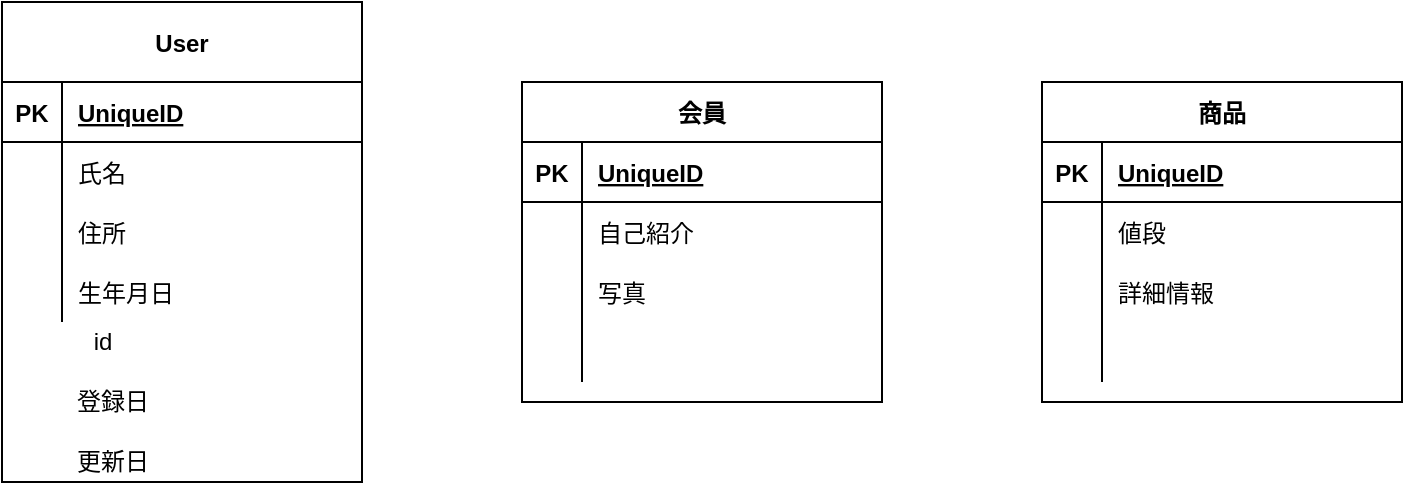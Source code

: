 <mxfile version="14.1.1" type="github">
  <diagram id="QkHZuWdcmFSUTzUoueu6" name="Page-1">
    <mxGraphModel dx="946" dy="646" grid="1" gridSize="10" guides="1" tooltips="1" connect="1" arrows="1" fold="1" page="1" pageScale="1" pageWidth="827" pageHeight="1169" math="0" shadow="0">
      <root>
        <mxCell id="0" />
        <mxCell id="1" parent="0" />
        <mxCell id="I6BuJZISgM51fVzHt2Yi-1" value="User" style="shape=table;startSize=40;container=1;collapsible=1;childLayout=tableLayout;fixedRows=1;rowLines=0;fontStyle=1;align=center;resizeLast=1;" vertex="1" parent="1">
          <mxGeometry x="80" y="40" width="180" height="240" as="geometry">
            <mxRectangle x="80" y="40" width="60" height="30" as="alternateBounds" />
          </mxGeometry>
        </mxCell>
        <mxCell id="I6BuJZISgM51fVzHt2Yi-2" value="" style="shape=partialRectangle;collapsible=0;dropTarget=0;pointerEvents=0;fillColor=none;top=0;left=0;bottom=1;right=0;points=[[0,0.5],[1,0.5]];portConstraint=eastwest;" vertex="1" parent="I6BuJZISgM51fVzHt2Yi-1">
          <mxGeometry y="40" width="180" height="30" as="geometry" />
        </mxCell>
        <mxCell id="I6BuJZISgM51fVzHt2Yi-3" value="PK" style="shape=partialRectangle;connectable=0;fillColor=none;top=0;left=0;bottom=0;right=0;fontStyle=1;overflow=hidden;" vertex="1" parent="I6BuJZISgM51fVzHt2Yi-2">
          <mxGeometry width="30" height="30" as="geometry" />
        </mxCell>
        <mxCell id="I6BuJZISgM51fVzHt2Yi-4" value="UniqueID" style="shape=partialRectangle;connectable=0;fillColor=none;top=0;left=0;bottom=0;right=0;align=left;spacingLeft=6;fontStyle=5;overflow=hidden;" vertex="1" parent="I6BuJZISgM51fVzHt2Yi-2">
          <mxGeometry x="30" width="150" height="30" as="geometry" />
        </mxCell>
        <mxCell id="I6BuJZISgM51fVzHt2Yi-5" value="" style="shape=partialRectangle;collapsible=0;dropTarget=0;pointerEvents=0;fillColor=none;top=0;left=0;bottom=0;right=0;points=[[0,0.5],[1,0.5]];portConstraint=eastwest;" vertex="1" parent="I6BuJZISgM51fVzHt2Yi-1">
          <mxGeometry y="70" width="180" height="30" as="geometry" />
        </mxCell>
        <mxCell id="I6BuJZISgM51fVzHt2Yi-6" value="" style="shape=partialRectangle;connectable=0;fillColor=none;top=0;left=0;bottom=0;right=0;editable=1;overflow=hidden;" vertex="1" parent="I6BuJZISgM51fVzHt2Yi-5">
          <mxGeometry width="30" height="30" as="geometry" />
        </mxCell>
        <mxCell id="I6BuJZISgM51fVzHt2Yi-7" value="氏名" style="shape=partialRectangle;connectable=0;fillColor=none;top=0;left=0;bottom=0;right=0;align=left;spacingLeft=6;overflow=hidden;" vertex="1" parent="I6BuJZISgM51fVzHt2Yi-5">
          <mxGeometry x="30" width="150" height="30" as="geometry" />
        </mxCell>
        <mxCell id="I6BuJZISgM51fVzHt2Yi-8" value="" style="shape=partialRectangle;collapsible=0;dropTarget=0;pointerEvents=0;fillColor=none;top=0;left=0;bottom=0;right=0;points=[[0,0.5],[1,0.5]];portConstraint=eastwest;" vertex="1" parent="I6BuJZISgM51fVzHt2Yi-1">
          <mxGeometry y="100" width="180" height="30" as="geometry" />
        </mxCell>
        <mxCell id="I6BuJZISgM51fVzHt2Yi-9" value="" style="shape=partialRectangle;connectable=0;fillColor=none;top=0;left=0;bottom=0;right=0;editable=1;overflow=hidden;" vertex="1" parent="I6BuJZISgM51fVzHt2Yi-8">
          <mxGeometry width="30" height="30" as="geometry" />
        </mxCell>
        <mxCell id="I6BuJZISgM51fVzHt2Yi-10" value="住所" style="shape=partialRectangle;connectable=0;fillColor=none;top=0;left=0;bottom=0;right=0;align=left;spacingLeft=6;overflow=hidden;" vertex="1" parent="I6BuJZISgM51fVzHt2Yi-8">
          <mxGeometry x="30" width="150" height="30" as="geometry" />
        </mxCell>
        <mxCell id="I6BuJZISgM51fVzHt2Yi-11" value="" style="shape=partialRectangle;collapsible=0;dropTarget=0;pointerEvents=0;fillColor=none;top=0;left=0;bottom=0;right=0;points=[[0,0.5],[1,0.5]];portConstraint=eastwest;" vertex="1" parent="I6BuJZISgM51fVzHt2Yi-1">
          <mxGeometry y="130" width="180" height="30" as="geometry" />
        </mxCell>
        <mxCell id="I6BuJZISgM51fVzHt2Yi-12" value="" style="shape=partialRectangle;connectable=0;fillColor=none;top=0;left=0;bottom=0;right=0;editable=1;overflow=hidden;" vertex="1" parent="I6BuJZISgM51fVzHt2Yi-11">
          <mxGeometry width="30" height="30" as="geometry" />
        </mxCell>
        <mxCell id="I6BuJZISgM51fVzHt2Yi-13" value="生年月日" style="shape=partialRectangle;connectable=0;fillColor=none;top=0;left=0;bottom=0;right=0;align=left;spacingLeft=6;overflow=hidden;" vertex="1" parent="I6BuJZISgM51fVzHt2Yi-11">
          <mxGeometry x="30" width="150" height="30" as="geometry" />
        </mxCell>
        <mxCell id="I6BuJZISgM51fVzHt2Yi-14" value="会員" style="shape=table;startSize=30;container=1;collapsible=1;childLayout=tableLayout;fixedRows=1;rowLines=0;fontStyle=1;align=center;resizeLast=1;" vertex="1" parent="1">
          <mxGeometry x="340" y="80" width="180" height="160" as="geometry" />
        </mxCell>
        <mxCell id="I6BuJZISgM51fVzHt2Yi-15" value="" style="shape=partialRectangle;collapsible=0;dropTarget=0;pointerEvents=0;fillColor=none;top=0;left=0;bottom=1;right=0;points=[[0,0.5],[1,0.5]];portConstraint=eastwest;" vertex="1" parent="I6BuJZISgM51fVzHt2Yi-14">
          <mxGeometry y="30" width="180" height="30" as="geometry" />
        </mxCell>
        <mxCell id="I6BuJZISgM51fVzHt2Yi-16" value="PK" style="shape=partialRectangle;connectable=0;fillColor=none;top=0;left=0;bottom=0;right=0;fontStyle=1;overflow=hidden;" vertex="1" parent="I6BuJZISgM51fVzHt2Yi-15">
          <mxGeometry width="30" height="30" as="geometry" />
        </mxCell>
        <mxCell id="I6BuJZISgM51fVzHt2Yi-17" value="UniqueID" style="shape=partialRectangle;connectable=0;fillColor=none;top=0;left=0;bottom=0;right=0;align=left;spacingLeft=6;fontStyle=5;overflow=hidden;" vertex="1" parent="I6BuJZISgM51fVzHt2Yi-15">
          <mxGeometry x="30" width="150" height="30" as="geometry" />
        </mxCell>
        <mxCell id="I6BuJZISgM51fVzHt2Yi-18" value="" style="shape=partialRectangle;collapsible=0;dropTarget=0;pointerEvents=0;fillColor=none;top=0;left=0;bottom=0;right=0;points=[[0,0.5],[1,0.5]];portConstraint=eastwest;" vertex="1" parent="I6BuJZISgM51fVzHt2Yi-14">
          <mxGeometry y="60" width="180" height="30" as="geometry" />
        </mxCell>
        <mxCell id="I6BuJZISgM51fVzHt2Yi-19" value="" style="shape=partialRectangle;connectable=0;fillColor=none;top=0;left=0;bottom=0;right=0;editable=1;overflow=hidden;" vertex="1" parent="I6BuJZISgM51fVzHt2Yi-18">
          <mxGeometry width="30" height="30" as="geometry" />
        </mxCell>
        <mxCell id="I6BuJZISgM51fVzHt2Yi-20" value="自己紹介" style="shape=partialRectangle;connectable=0;fillColor=none;top=0;left=0;bottom=0;right=0;align=left;spacingLeft=6;overflow=hidden;" vertex="1" parent="I6BuJZISgM51fVzHt2Yi-18">
          <mxGeometry x="30" width="150" height="30" as="geometry" />
        </mxCell>
        <mxCell id="I6BuJZISgM51fVzHt2Yi-21" value="" style="shape=partialRectangle;collapsible=0;dropTarget=0;pointerEvents=0;fillColor=none;top=0;left=0;bottom=0;right=0;points=[[0,0.5],[1,0.5]];portConstraint=eastwest;" vertex="1" parent="I6BuJZISgM51fVzHt2Yi-14">
          <mxGeometry y="90" width="180" height="30" as="geometry" />
        </mxCell>
        <mxCell id="I6BuJZISgM51fVzHt2Yi-22" value="" style="shape=partialRectangle;connectable=0;fillColor=none;top=0;left=0;bottom=0;right=0;editable=1;overflow=hidden;" vertex="1" parent="I6BuJZISgM51fVzHt2Yi-21">
          <mxGeometry width="30" height="30" as="geometry" />
        </mxCell>
        <mxCell id="I6BuJZISgM51fVzHt2Yi-23" value="写真" style="shape=partialRectangle;connectable=0;fillColor=none;top=0;left=0;bottom=0;right=0;align=left;spacingLeft=6;overflow=hidden;" vertex="1" parent="I6BuJZISgM51fVzHt2Yi-21">
          <mxGeometry x="30" width="150" height="30" as="geometry" />
        </mxCell>
        <mxCell id="I6BuJZISgM51fVzHt2Yi-24" value="" style="shape=partialRectangle;collapsible=0;dropTarget=0;pointerEvents=0;fillColor=none;top=0;left=0;bottom=0;right=0;points=[[0,0.5],[1,0.5]];portConstraint=eastwest;" vertex="1" parent="I6BuJZISgM51fVzHt2Yi-14">
          <mxGeometry y="120" width="180" height="30" as="geometry" />
        </mxCell>
        <mxCell id="I6BuJZISgM51fVzHt2Yi-25" value="" style="shape=partialRectangle;connectable=0;fillColor=none;top=0;left=0;bottom=0;right=0;editable=1;overflow=hidden;" vertex="1" parent="I6BuJZISgM51fVzHt2Yi-24">
          <mxGeometry width="30" height="30" as="geometry" />
        </mxCell>
        <mxCell id="I6BuJZISgM51fVzHt2Yi-26" value="" style="shape=partialRectangle;connectable=0;fillColor=none;top=0;left=0;bottom=0;right=0;align=left;spacingLeft=6;overflow=hidden;" vertex="1" parent="I6BuJZISgM51fVzHt2Yi-24">
          <mxGeometry x="30" width="150" height="30" as="geometry" />
        </mxCell>
        <mxCell id="I6BuJZISgM51fVzHt2Yi-27" value="商品" style="shape=table;startSize=30;container=1;collapsible=1;childLayout=tableLayout;fixedRows=1;rowLines=0;fontStyle=1;align=center;resizeLast=1;" vertex="1" parent="1">
          <mxGeometry x="600" y="80" width="180" height="160" as="geometry" />
        </mxCell>
        <mxCell id="I6BuJZISgM51fVzHt2Yi-28" value="" style="shape=partialRectangle;collapsible=0;dropTarget=0;pointerEvents=0;fillColor=none;top=0;left=0;bottom=1;right=0;points=[[0,0.5],[1,0.5]];portConstraint=eastwest;" vertex="1" parent="I6BuJZISgM51fVzHt2Yi-27">
          <mxGeometry y="30" width="180" height="30" as="geometry" />
        </mxCell>
        <mxCell id="I6BuJZISgM51fVzHt2Yi-29" value="PK" style="shape=partialRectangle;connectable=0;fillColor=none;top=0;left=0;bottom=0;right=0;fontStyle=1;overflow=hidden;" vertex="1" parent="I6BuJZISgM51fVzHt2Yi-28">
          <mxGeometry width="30" height="30" as="geometry" />
        </mxCell>
        <mxCell id="I6BuJZISgM51fVzHt2Yi-30" value="UniqueID" style="shape=partialRectangle;connectable=0;fillColor=none;top=0;left=0;bottom=0;right=0;align=left;spacingLeft=6;fontStyle=5;overflow=hidden;" vertex="1" parent="I6BuJZISgM51fVzHt2Yi-28">
          <mxGeometry x="30" width="150" height="30" as="geometry" />
        </mxCell>
        <mxCell id="I6BuJZISgM51fVzHt2Yi-31" value="" style="shape=partialRectangle;collapsible=0;dropTarget=0;pointerEvents=0;fillColor=none;top=0;left=0;bottom=0;right=0;points=[[0,0.5],[1,0.5]];portConstraint=eastwest;" vertex="1" parent="I6BuJZISgM51fVzHt2Yi-27">
          <mxGeometry y="60" width="180" height="30" as="geometry" />
        </mxCell>
        <mxCell id="I6BuJZISgM51fVzHt2Yi-32" value="" style="shape=partialRectangle;connectable=0;fillColor=none;top=0;left=0;bottom=0;right=0;editable=1;overflow=hidden;" vertex="1" parent="I6BuJZISgM51fVzHt2Yi-31">
          <mxGeometry width="30" height="30" as="geometry" />
        </mxCell>
        <mxCell id="I6BuJZISgM51fVzHt2Yi-33" value="値段" style="shape=partialRectangle;connectable=0;fillColor=none;top=0;left=0;bottom=0;right=0;align=left;spacingLeft=6;overflow=hidden;" vertex="1" parent="I6BuJZISgM51fVzHt2Yi-31">
          <mxGeometry x="30" width="150" height="30" as="geometry" />
        </mxCell>
        <mxCell id="I6BuJZISgM51fVzHt2Yi-34" value="" style="shape=partialRectangle;collapsible=0;dropTarget=0;pointerEvents=0;fillColor=none;top=0;left=0;bottom=0;right=0;points=[[0,0.5],[1,0.5]];portConstraint=eastwest;" vertex="1" parent="I6BuJZISgM51fVzHt2Yi-27">
          <mxGeometry y="90" width="180" height="30" as="geometry" />
        </mxCell>
        <mxCell id="I6BuJZISgM51fVzHt2Yi-35" value="" style="shape=partialRectangle;connectable=0;fillColor=none;top=0;left=0;bottom=0;right=0;editable=1;overflow=hidden;" vertex="1" parent="I6BuJZISgM51fVzHt2Yi-34">
          <mxGeometry width="30" height="30" as="geometry" />
        </mxCell>
        <mxCell id="I6BuJZISgM51fVzHt2Yi-36" value="詳細情報" style="shape=partialRectangle;connectable=0;fillColor=none;top=0;left=0;bottom=0;right=0;align=left;spacingLeft=6;overflow=hidden;" vertex="1" parent="I6BuJZISgM51fVzHt2Yi-34">
          <mxGeometry x="30" width="150" height="30" as="geometry" />
        </mxCell>
        <mxCell id="I6BuJZISgM51fVzHt2Yi-37" value="" style="shape=partialRectangle;collapsible=0;dropTarget=0;pointerEvents=0;fillColor=none;top=0;left=0;bottom=0;right=0;points=[[0,0.5],[1,0.5]];portConstraint=eastwest;" vertex="1" parent="I6BuJZISgM51fVzHt2Yi-27">
          <mxGeometry y="120" width="180" height="30" as="geometry" />
        </mxCell>
        <mxCell id="I6BuJZISgM51fVzHt2Yi-38" value="" style="shape=partialRectangle;connectable=0;fillColor=none;top=0;left=0;bottom=0;right=0;editable=1;overflow=hidden;" vertex="1" parent="I6BuJZISgM51fVzHt2Yi-37">
          <mxGeometry width="30" height="30" as="geometry" />
        </mxCell>
        <mxCell id="I6BuJZISgM51fVzHt2Yi-39" value="" style="shape=partialRectangle;connectable=0;fillColor=none;top=0;left=0;bottom=0;right=0;align=left;spacingLeft=6;overflow=hidden;" vertex="1" parent="I6BuJZISgM51fVzHt2Yi-37">
          <mxGeometry x="30" width="150" height="30" as="geometry" />
        </mxCell>
        <mxCell id="I6BuJZISgM51fVzHt2Yi-70" value="登録日" style="text;html=1;align=center;verticalAlign=middle;resizable=0;points=[];autosize=1;" vertex="1" parent="1">
          <mxGeometry x="110" y="230" width="50" height="20" as="geometry" />
        </mxCell>
        <mxCell id="I6BuJZISgM51fVzHt2Yi-72" value="更新日" style="text;html=1;align=center;verticalAlign=middle;resizable=0;points=[];autosize=1;" vertex="1" parent="1">
          <mxGeometry x="110" y="260" width="50" height="20" as="geometry" />
        </mxCell>
        <mxCell id="I6BuJZISgM51fVzHt2Yi-73" value="id" style="text;html=1;align=center;verticalAlign=middle;resizable=0;points=[];autosize=1;" vertex="1" parent="1">
          <mxGeometry x="120" y="200" width="20" height="20" as="geometry" />
        </mxCell>
      </root>
    </mxGraphModel>
  </diagram>
</mxfile>
